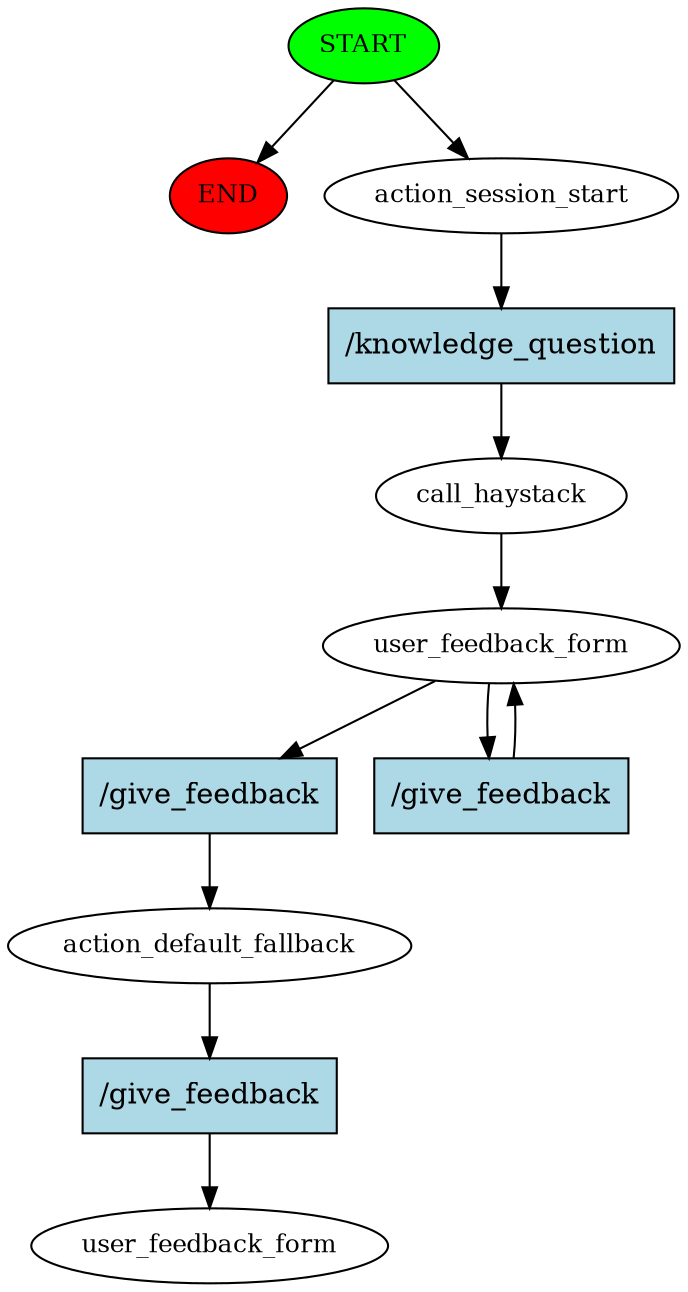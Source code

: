 digraph  {
0 [class="start active", fillcolor=green, fontsize=12, label=START, style=filled];
"-1" [class=end, fillcolor=red, fontsize=12, label=END, style=filled];
1 [class=active, fontsize=12, label=action_session_start];
2 [class=active, fontsize=12, label=call_haystack];
3 [class=active, fontsize=12, label=user_feedback_form];
5 [class=active, fontsize=12, label=action_default_fallback];
6 [class="dashed active", fontsize=12, label=user_feedback_form];
7 [class="intent active", fillcolor=lightblue, label="/knowledge_question", shape=rect, style=filled];
8 [class="intent active", fillcolor=lightblue, label="/give_feedback", shape=rect, style=filled];
9 [class="intent active", fillcolor=lightblue, label="/give_feedback", shape=rect, style=filled];
10 [class="intent active", fillcolor=lightblue, label="/give_feedback", shape=rect, style=filled];
0 -> "-1"  [class="", key=NONE, label=""];
0 -> 1  [class=active, key=NONE, label=""];
1 -> 7  [class=active, key=0];
2 -> 3  [class=active, key=NONE, label=""];
3 -> 8  [class=active, key=0];
3 -> 9  [class=active, key=0];
5 -> 10  [class=active, key=0];
7 -> 2  [class=active, key=0];
8 -> 5  [class=active, key=0];
9 -> 3  [class=active, key=0];
10 -> 6  [class=active, key=0];
}

